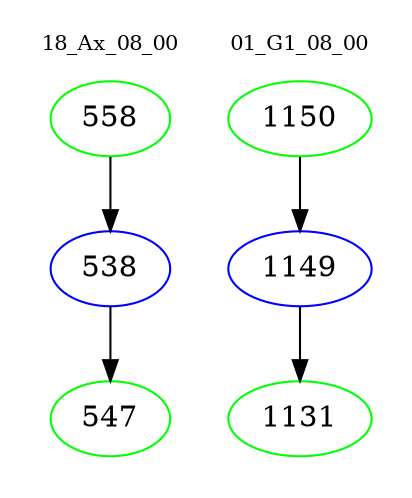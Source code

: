 digraph{
subgraph cluster_0 {
color = white
label = "18_Ax_08_00";
fontsize=10;
T0_558 [label="558", color="green"]
T0_558 -> T0_538 [color="black"]
T0_538 [label="538", color="blue"]
T0_538 -> T0_547 [color="black"]
T0_547 [label="547", color="green"]
}
subgraph cluster_1 {
color = white
label = "01_G1_08_00";
fontsize=10;
T1_1150 [label="1150", color="green"]
T1_1150 -> T1_1149 [color="black"]
T1_1149 [label="1149", color="blue"]
T1_1149 -> T1_1131 [color="black"]
T1_1131 [label="1131", color="green"]
}
}
